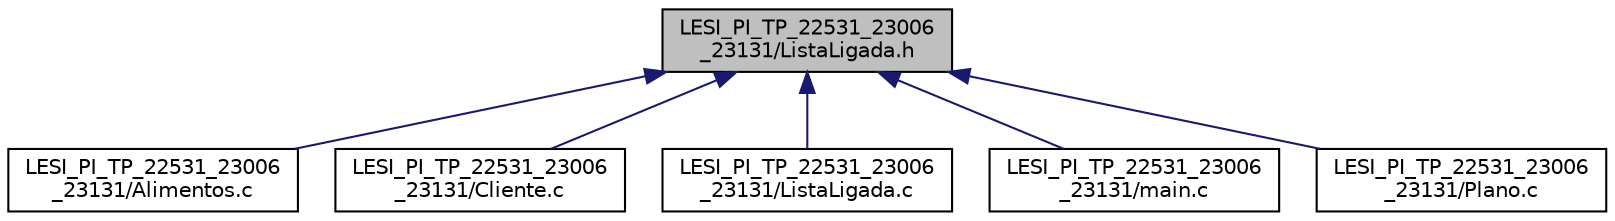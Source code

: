 digraph "LESI_PI_TP_22531_23006_23131/ListaLigada.h"
{
 // LATEX_PDF_SIZE
  edge [fontname="Helvetica",fontsize="10",labelfontname="Helvetica",labelfontsize="10"];
  node [fontname="Helvetica",fontsize="10",shape=record];
  Node1 [label="LESI_PI_TP_22531_23006\l_23131/ListaLigada.h",height=0.2,width=0.4,color="black", fillcolor="grey75", style="filled", fontcolor="black",tooltip=" "];
  Node1 -> Node2 [dir="back",color="midnightblue",fontsize="10",style="solid",fontname="Helvetica"];
  Node2 [label="LESI_PI_TP_22531_23006\l_23131/Alimentos.c",height=0.2,width=0.4,color="black", fillcolor="white", style="filled",URL="$Alimentos_8c.html",tooltip=" "];
  Node1 -> Node3 [dir="back",color="midnightblue",fontsize="10",style="solid",fontname="Helvetica"];
  Node3 [label="LESI_PI_TP_22531_23006\l_23131/Cliente.c",height=0.2,width=0.4,color="black", fillcolor="white", style="filled",URL="$Cliente_8c.html",tooltip=" "];
  Node1 -> Node4 [dir="back",color="midnightblue",fontsize="10",style="solid",fontname="Helvetica"];
  Node4 [label="LESI_PI_TP_22531_23006\l_23131/ListaLigada.c",height=0.2,width=0.4,color="black", fillcolor="white", style="filled",URL="$ListaLigada_8c.html",tooltip=" "];
  Node1 -> Node5 [dir="back",color="midnightblue",fontsize="10",style="solid",fontname="Helvetica"];
  Node5 [label="LESI_PI_TP_22531_23006\l_23131/main.c",height=0.2,width=0.4,color="black", fillcolor="white", style="filled",URL="$main_8c.html",tooltip=" "];
  Node1 -> Node6 [dir="back",color="midnightblue",fontsize="10",style="solid",fontname="Helvetica"];
  Node6 [label="LESI_PI_TP_22531_23006\l_23131/Plano.c",height=0.2,width=0.4,color="black", fillcolor="white", style="filled",URL="$Plano_8c.html",tooltip=" "];
}
